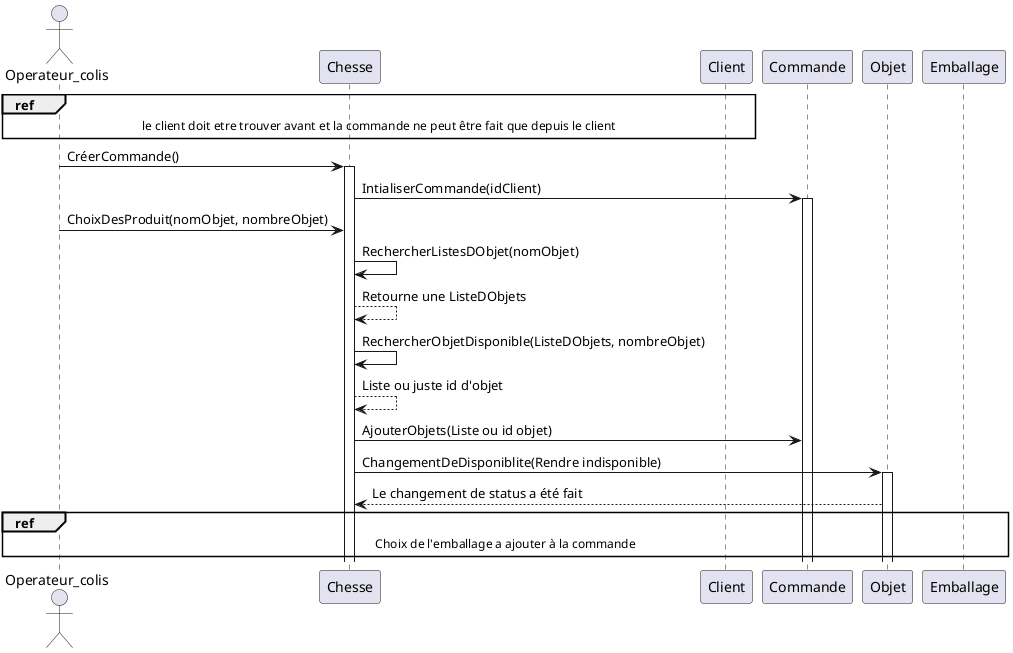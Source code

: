 @startuml brouillon

actor Operateur_colis

participant Chesse

ref over Operateur_colis, Chesse, Client : le client doit etre trouver avant et la commande ne peut être fait que depuis le client

Operateur_colis -> Chesse : CréerCommande()
activate Chesse

Chesse -> Commande : IntialiserCommande(idClient)
activate Commande 

'Commande -> Client : DemandeID()
'Client --> Commande : RetourneID

'Commande -> Chesse : DemanderDonner()
'Chesse -> Operateur_colis : RentrerInformationCommande()

Operateur_colis -> Chesse : ChoixDesProduit(nomObjet, nombreObjet)
Chesse -> Chesse : RechercherListesDObjet(nomObjet)
Chesse --> Chesse : Retourne une ListeDObjets
Chesse -> Chesse : RechercherObjetDisponible(ListeDObjets, nombreObjet)
Chesse --> Chesse : Liste ou juste id d'objet
Chesse -> Commande : AjouterObjets(Liste ou id objet)
Chesse -> Objet : ChangementDeDisponiblite(Rendre indisponible)
activate Objet

Objet --> Chesse : Le changement de status a été fait

ref over Operateur_colis, Chesse, Commande, Emballage : Choix de l'emballage a ajouter à la commande

@enduml